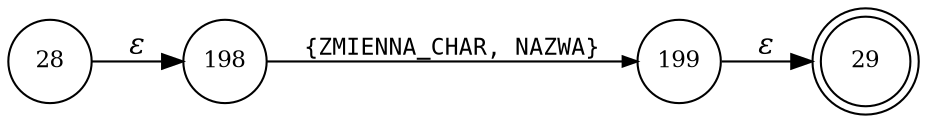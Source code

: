 digraph ATN {
rankdir=LR;
s29[fontsize=11, label="29", shape=doublecircle, fixedsize=true, width=.6];
s198[fontsize=11,label="198", shape=circle, fixedsize=true, width=.55, peripheries=1];
s199[fontsize=11,label="199", shape=circle, fixedsize=true, width=.55, peripheries=1];
s28[fontsize=11,label="28", shape=circle, fixedsize=true, width=.55, peripheries=1];
s28 -> s198 [fontname="Times-Italic", label="&epsilon;"];
s198 -> s199 [fontsize=11, fontname="Courier", arrowsize=.7, label = "{ZMIENNA_CHAR, NAZWA}", arrowhead = normal];
s199 -> s29 [fontname="Times-Italic", label="&epsilon;"];
}